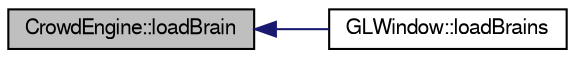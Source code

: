 digraph "CrowdEngine::loadBrain"
{
  edge [fontname="FreeSans",fontsize="10",labelfontname="FreeSans",labelfontsize="10"];
  node [fontname="FreeSans",fontsize="10",shape=record];
  rankdir="LR";
  Node1 [label="CrowdEngine::loadBrain",height=0.2,width=0.4,color="black", fillcolor="grey75", style="filled" fontcolor="black"];
  Node1 -> Node2 [dir="back",color="midnightblue",fontsize="10",style="solid",fontname="FreeSans"];
  Node2 [label="GLWindow::loadBrains",height=0.2,width=0.4,color="black", fillcolor="white", style="filled",URL="$class_g_l_window.html#a42f7c4608467ca63cdfba73e4869a460"];
}
